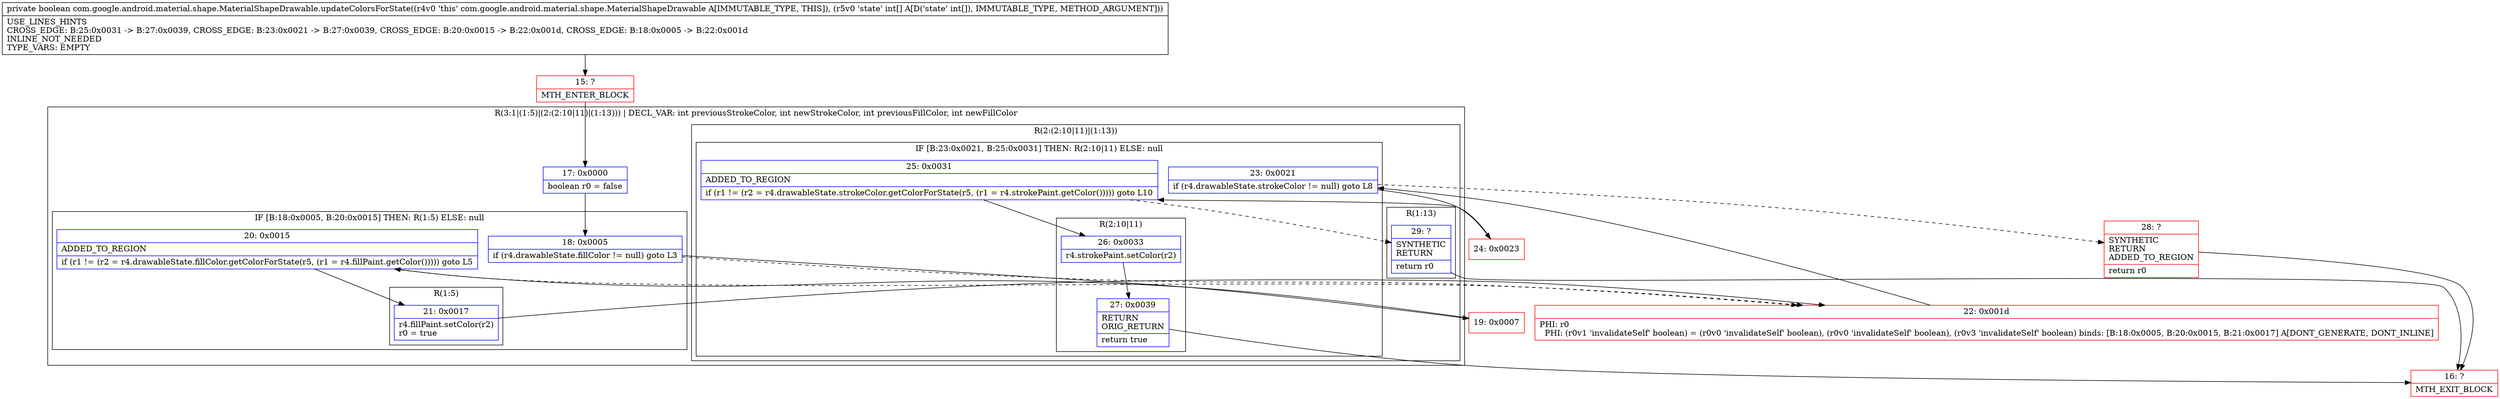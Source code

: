 digraph "CFG forcom.google.android.material.shape.MaterialShapeDrawable.updateColorsForState([I)Z" {
subgraph cluster_Region_1919640537 {
label = "R(3:1|(1:5)|(2:(2:10|11)|(1:13))) | DECL_VAR: int previousStrokeColor, int newStrokeColor, int previousFillColor, int newFillColor\l";
node [shape=record,color=blue];
Node_17 [shape=record,label="{17\:\ 0x0000|boolean r0 = false\l}"];
subgraph cluster_IfRegion_1361674659 {
label = "IF [B:18:0x0005, B:20:0x0015] THEN: R(1:5) ELSE: null";
node [shape=record,color=blue];
Node_18 [shape=record,label="{18\:\ 0x0005|if (r4.drawableState.fillColor != null) goto L3\l}"];
Node_20 [shape=record,label="{20\:\ 0x0015|ADDED_TO_REGION\l|if (r1 != (r2 = r4.drawableState.fillColor.getColorForState(r5, (r1 = r4.fillPaint.getColor())))) goto L5\l}"];
subgraph cluster_Region_1572813817 {
label = "R(1:5)";
node [shape=record,color=blue];
Node_21 [shape=record,label="{21\:\ 0x0017|r4.fillPaint.setColor(r2)\lr0 = true\l}"];
}
}
subgraph cluster_Region_48440933 {
label = "R(2:(2:10|11)|(1:13))";
node [shape=record,color=blue];
subgraph cluster_IfRegion_1270378288 {
label = "IF [B:23:0x0021, B:25:0x0031] THEN: R(2:10|11) ELSE: null";
node [shape=record,color=blue];
Node_23 [shape=record,label="{23\:\ 0x0021|if (r4.drawableState.strokeColor != null) goto L8\l}"];
Node_25 [shape=record,label="{25\:\ 0x0031|ADDED_TO_REGION\l|if (r1 != (r2 = r4.drawableState.strokeColor.getColorForState(r5, (r1 = r4.strokePaint.getColor())))) goto L10\l}"];
subgraph cluster_Region_360282165 {
label = "R(2:10|11)";
node [shape=record,color=blue];
Node_26 [shape=record,label="{26\:\ 0x0033|r4.strokePaint.setColor(r2)\l}"];
Node_27 [shape=record,label="{27\:\ 0x0039|RETURN\lORIG_RETURN\l|return true\l}"];
}
}
subgraph cluster_Region_31060674 {
label = "R(1:13)";
node [shape=record,color=blue];
Node_29 [shape=record,label="{29\:\ ?|SYNTHETIC\lRETURN\l|return r0\l}"];
}
}
}
Node_15 [shape=record,color=red,label="{15\:\ ?|MTH_ENTER_BLOCK\l}"];
Node_19 [shape=record,color=red,label="{19\:\ 0x0007}"];
Node_22 [shape=record,color=red,label="{22\:\ 0x001d|PHI: r0 \l  PHI: (r0v1 'invalidateSelf' boolean) = (r0v0 'invalidateSelf' boolean), (r0v0 'invalidateSelf' boolean), (r0v3 'invalidateSelf' boolean) binds: [B:18:0x0005, B:20:0x0015, B:21:0x0017] A[DONT_GENERATE, DONT_INLINE]\l}"];
Node_24 [shape=record,color=red,label="{24\:\ 0x0023}"];
Node_16 [shape=record,color=red,label="{16\:\ ?|MTH_EXIT_BLOCK\l}"];
Node_28 [shape=record,color=red,label="{28\:\ ?|SYNTHETIC\lRETURN\lADDED_TO_REGION\l|return r0\l}"];
MethodNode[shape=record,label="{private boolean com.google.android.material.shape.MaterialShapeDrawable.updateColorsForState((r4v0 'this' com.google.android.material.shape.MaterialShapeDrawable A[IMMUTABLE_TYPE, THIS]), (r5v0 'state' int[] A[D('state' int[]), IMMUTABLE_TYPE, METHOD_ARGUMENT]))  | USE_LINES_HINTS\lCROSS_EDGE: B:25:0x0031 \-\> B:27:0x0039, CROSS_EDGE: B:23:0x0021 \-\> B:27:0x0039, CROSS_EDGE: B:20:0x0015 \-\> B:22:0x001d, CROSS_EDGE: B:18:0x0005 \-\> B:22:0x001d\lINLINE_NOT_NEEDED\lTYPE_VARS: EMPTY\l}"];
MethodNode -> Node_15;Node_17 -> Node_18;
Node_18 -> Node_19;
Node_18 -> Node_22[style=dashed];
Node_20 -> Node_21;
Node_20 -> Node_22[style=dashed];
Node_21 -> Node_22;
Node_23 -> Node_24;
Node_23 -> Node_28[style=dashed];
Node_25 -> Node_26;
Node_25 -> Node_29[style=dashed];
Node_26 -> Node_27;
Node_27 -> Node_16;
Node_29 -> Node_16;
Node_15 -> Node_17;
Node_19 -> Node_20;
Node_22 -> Node_23;
Node_24 -> Node_25;
Node_28 -> Node_16;
}

